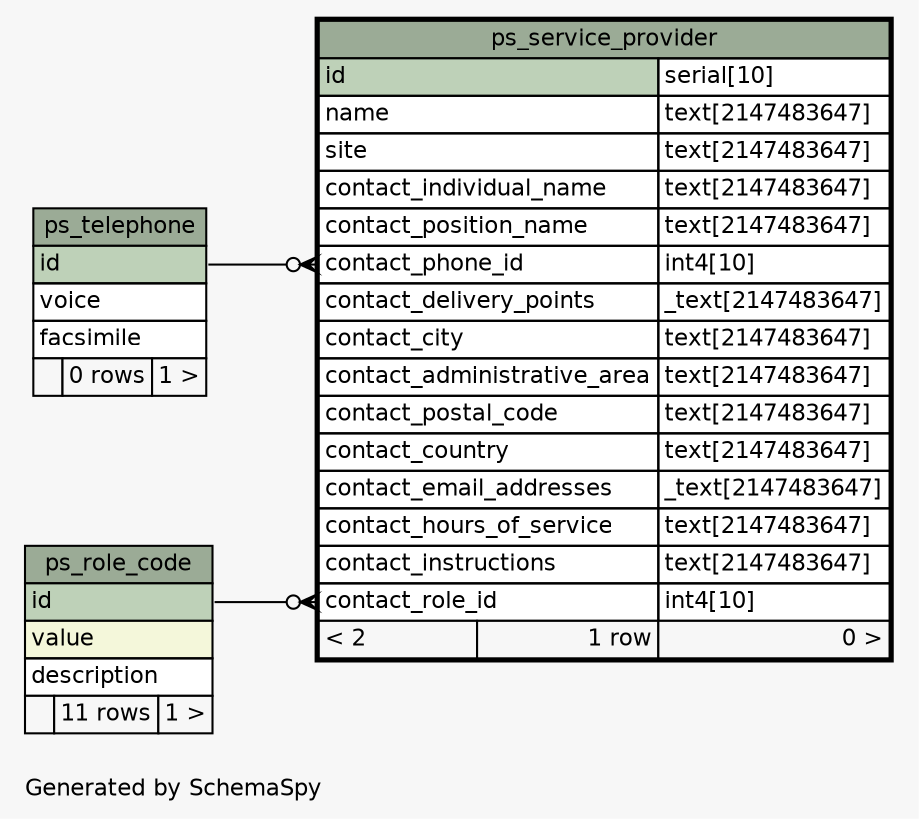 // dot 2.26.3 on Linux 3.2.0-65-generic
// SchemaSpy rev 590
digraph "oneDegreeRelationshipsDiagram" {
  graph [
    rankdir="RL"
    bgcolor="#f7f7f7"
    label="\nGenerated by SchemaSpy"
    labeljust="l"
    nodesep="0.18"
    ranksep="0.46"
    fontname="Helvetica"
    fontsize="11"
  ];
  node [
    fontname="Helvetica"
    fontsize="11"
    shape="plaintext"
  ];
  edge [
    arrowsize="0.8"
  ];
  "ps_service_provider":"contact_phone_id":w -> "ps_telephone":"id":e [arrowhead=none dir=back arrowtail=crowodot];
  "ps_service_provider":"contact_role_id":w -> "ps_role_code":"id":e [arrowhead=none dir=back arrowtail=crowodot];
  "ps_role_code" [
    label=<
    <TABLE BORDER="0" CELLBORDER="1" CELLSPACING="0" BGCOLOR="#ffffff">
      <TR><TD COLSPAN="3" BGCOLOR="#9bab96" ALIGN="CENTER">ps_role_code</TD></TR>
      <TR><TD PORT="id" COLSPAN="3" BGCOLOR="#bed1b8" ALIGN="LEFT">id</TD></TR>
      <TR><TD PORT="value" COLSPAN="3" BGCOLOR="#f4f7da" ALIGN="LEFT">value</TD></TR>
      <TR><TD PORT="description" COLSPAN="3" ALIGN="LEFT">description</TD></TR>
      <TR><TD ALIGN="LEFT" BGCOLOR="#f7f7f7">  </TD><TD ALIGN="RIGHT" BGCOLOR="#f7f7f7">11 rows</TD><TD ALIGN="RIGHT" BGCOLOR="#f7f7f7">1 &gt;</TD></TR>
    </TABLE>>
    URL="ps_role_code.html"
    tooltip="ps_role_code"
  ];
  "ps_service_provider" [
    label=<
    <TABLE BORDER="2" CELLBORDER="1" CELLSPACING="0" BGCOLOR="#ffffff">
      <TR><TD COLSPAN="3" BGCOLOR="#9bab96" ALIGN="CENTER">ps_service_provider</TD></TR>
      <TR><TD PORT="id" COLSPAN="2" BGCOLOR="#bed1b8" ALIGN="LEFT">id</TD><TD PORT="id.type" ALIGN="LEFT">serial[10]</TD></TR>
      <TR><TD PORT="name" COLSPAN="2" ALIGN="LEFT">name</TD><TD PORT="name.type" ALIGN="LEFT">text[2147483647]</TD></TR>
      <TR><TD PORT="site" COLSPAN="2" ALIGN="LEFT">site</TD><TD PORT="site.type" ALIGN="LEFT">text[2147483647]</TD></TR>
      <TR><TD PORT="contact_individual_name" COLSPAN="2" ALIGN="LEFT">contact_individual_name</TD><TD PORT="contact_individual_name.type" ALIGN="LEFT">text[2147483647]</TD></TR>
      <TR><TD PORT="contact_position_name" COLSPAN="2" ALIGN="LEFT">contact_position_name</TD><TD PORT="contact_position_name.type" ALIGN="LEFT">text[2147483647]</TD></TR>
      <TR><TD PORT="contact_phone_id" COLSPAN="2" ALIGN="LEFT">contact_phone_id</TD><TD PORT="contact_phone_id.type" ALIGN="LEFT">int4[10]</TD></TR>
      <TR><TD PORT="contact_delivery_points" COLSPAN="2" ALIGN="LEFT">contact_delivery_points</TD><TD PORT="contact_delivery_points.type" ALIGN="LEFT">_text[2147483647]</TD></TR>
      <TR><TD PORT="contact_city" COLSPAN="2" ALIGN="LEFT">contact_city</TD><TD PORT="contact_city.type" ALIGN="LEFT">text[2147483647]</TD></TR>
      <TR><TD PORT="contact_administrative_area" COLSPAN="2" ALIGN="LEFT">contact_administrative_area</TD><TD PORT="contact_administrative_area.type" ALIGN="LEFT">text[2147483647]</TD></TR>
      <TR><TD PORT="contact_postal_code" COLSPAN="2" ALIGN="LEFT">contact_postal_code</TD><TD PORT="contact_postal_code.type" ALIGN="LEFT">text[2147483647]</TD></TR>
      <TR><TD PORT="contact_country" COLSPAN="2" ALIGN="LEFT">contact_country</TD><TD PORT="contact_country.type" ALIGN="LEFT">text[2147483647]</TD></TR>
      <TR><TD PORT="contact_email_addresses" COLSPAN="2" ALIGN="LEFT">contact_email_addresses</TD><TD PORT="contact_email_addresses.type" ALIGN="LEFT">_text[2147483647]</TD></TR>
      <TR><TD PORT="contact_hours_of_service" COLSPAN="2" ALIGN="LEFT">contact_hours_of_service</TD><TD PORT="contact_hours_of_service.type" ALIGN="LEFT">text[2147483647]</TD></TR>
      <TR><TD PORT="contact_instructions" COLSPAN="2" ALIGN="LEFT">contact_instructions</TD><TD PORT="contact_instructions.type" ALIGN="LEFT">text[2147483647]</TD></TR>
      <TR><TD PORT="contact_role_id" COLSPAN="2" ALIGN="LEFT">contact_role_id</TD><TD PORT="contact_role_id.type" ALIGN="LEFT">int4[10]</TD></TR>
      <TR><TD ALIGN="LEFT" BGCOLOR="#f7f7f7">&lt; 2</TD><TD ALIGN="RIGHT" BGCOLOR="#f7f7f7">1 row</TD><TD ALIGN="RIGHT" BGCOLOR="#f7f7f7">0 &gt;</TD></TR>
    </TABLE>>
    URL="ps_service_provider.html"
    tooltip="ps_service_provider"
  ];
  "ps_telephone" [
    label=<
    <TABLE BORDER="0" CELLBORDER="1" CELLSPACING="0" BGCOLOR="#ffffff">
      <TR><TD COLSPAN="3" BGCOLOR="#9bab96" ALIGN="CENTER">ps_telephone</TD></TR>
      <TR><TD PORT="id" COLSPAN="3" BGCOLOR="#bed1b8" ALIGN="LEFT">id</TD></TR>
      <TR><TD PORT="voice" COLSPAN="3" ALIGN="LEFT">voice</TD></TR>
      <TR><TD PORT="facsimile" COLSPAN="3" ALIGN="LEFT">facsimile</TD></TR>
      <TR><TD ALIGN="LEFT" BGCOLOR="#f7f7f7">  </TD><TD ALIGN="RIGHT" BGCOLOR="#f7f7f7">0 rows</TD><TD ALIGN="RIGHT" BGCOLOR="#f7f7f7">1 &gt;</TD></TR>
    </TABLE>>
    URL="ps_telephone.html"
    tooltip="ps_telephone"
  ];
}
